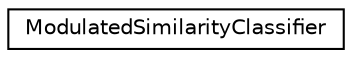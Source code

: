 digraph "Graphical Class Hierarchy"
{
  edge [fontname="Helvetica",fontsize="10",labelfontname="Helvetica",labelfontsize="10"];
  node [fontname="Helvetica",fontsize="10",shape=record];
  rankdir="LR";
  Node1 [label="ModulatedSimilarityClassifier",height=0.2,width=0.4,color="black", fillcolor="white", style="filled",URL="$class_modulated_similarity_classifier.html"];
}

